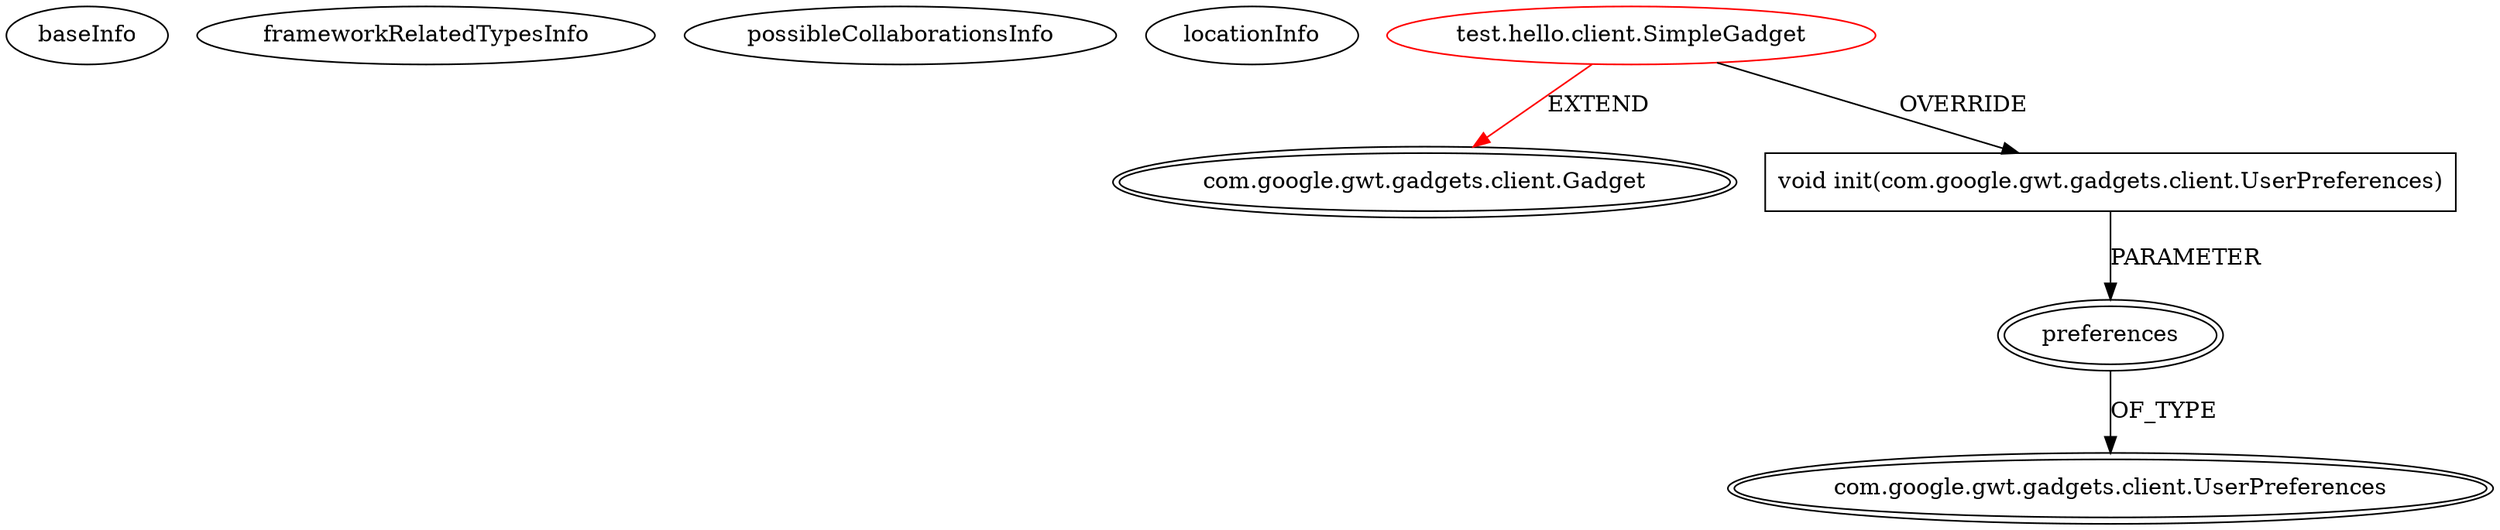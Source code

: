 digraph {
baseInfo[graphId=559,category="extension_graph",isAnonymous=false,possibleRelation=false]
frameworkRelatedTypesInfo[0="com.google.gwt.gadgets.client.Gadget"]
possibleCollaborationsInfo[]
locationInfo[projectName="akjava-GWT-Hangouts",filePath="/akjava-GWT-Hangouts/GWT-Hangouts-master/apps/hello-hangout/src/test/hello/client/SimpleGadget.java",contextSignature="SimpleGadget",graphId="559"]
0[label="test.hello.client.SimpleGadget",vertexType="ROOT_CLIENT_CLASS_DECLARATION",isFrameworkType=false,color=red]
1[label="com.google.gwt.gadgets.client.Gadget",vertexType="FRAMEWORK_CLASS_TYPE",isFrameworkType=true,peripheries=2]
2[label="void init(com.google.gwt.gadgets.client.UserPreferences)",vertexType="OVERRIDING_METHOD_DECLARATION",isFrameworkType=false,shape=box]
3[label="preferences",vertexType="PARAMETER_DECLARATION",isFrameworkType=true,peripheries=2]
4[label="com.google.gwt.gadgets.client.UserPreferences",vertexType="FRAMEWORK_INTERFACE_TYPE",isFrameworkType=true,peripheries=2]
0->1[label="EXTEND",color=red]
0->2[label="OVERRIDE"]
3->4[label="OF_TYPE"]
2->3[label="PARAMETER"]
}
